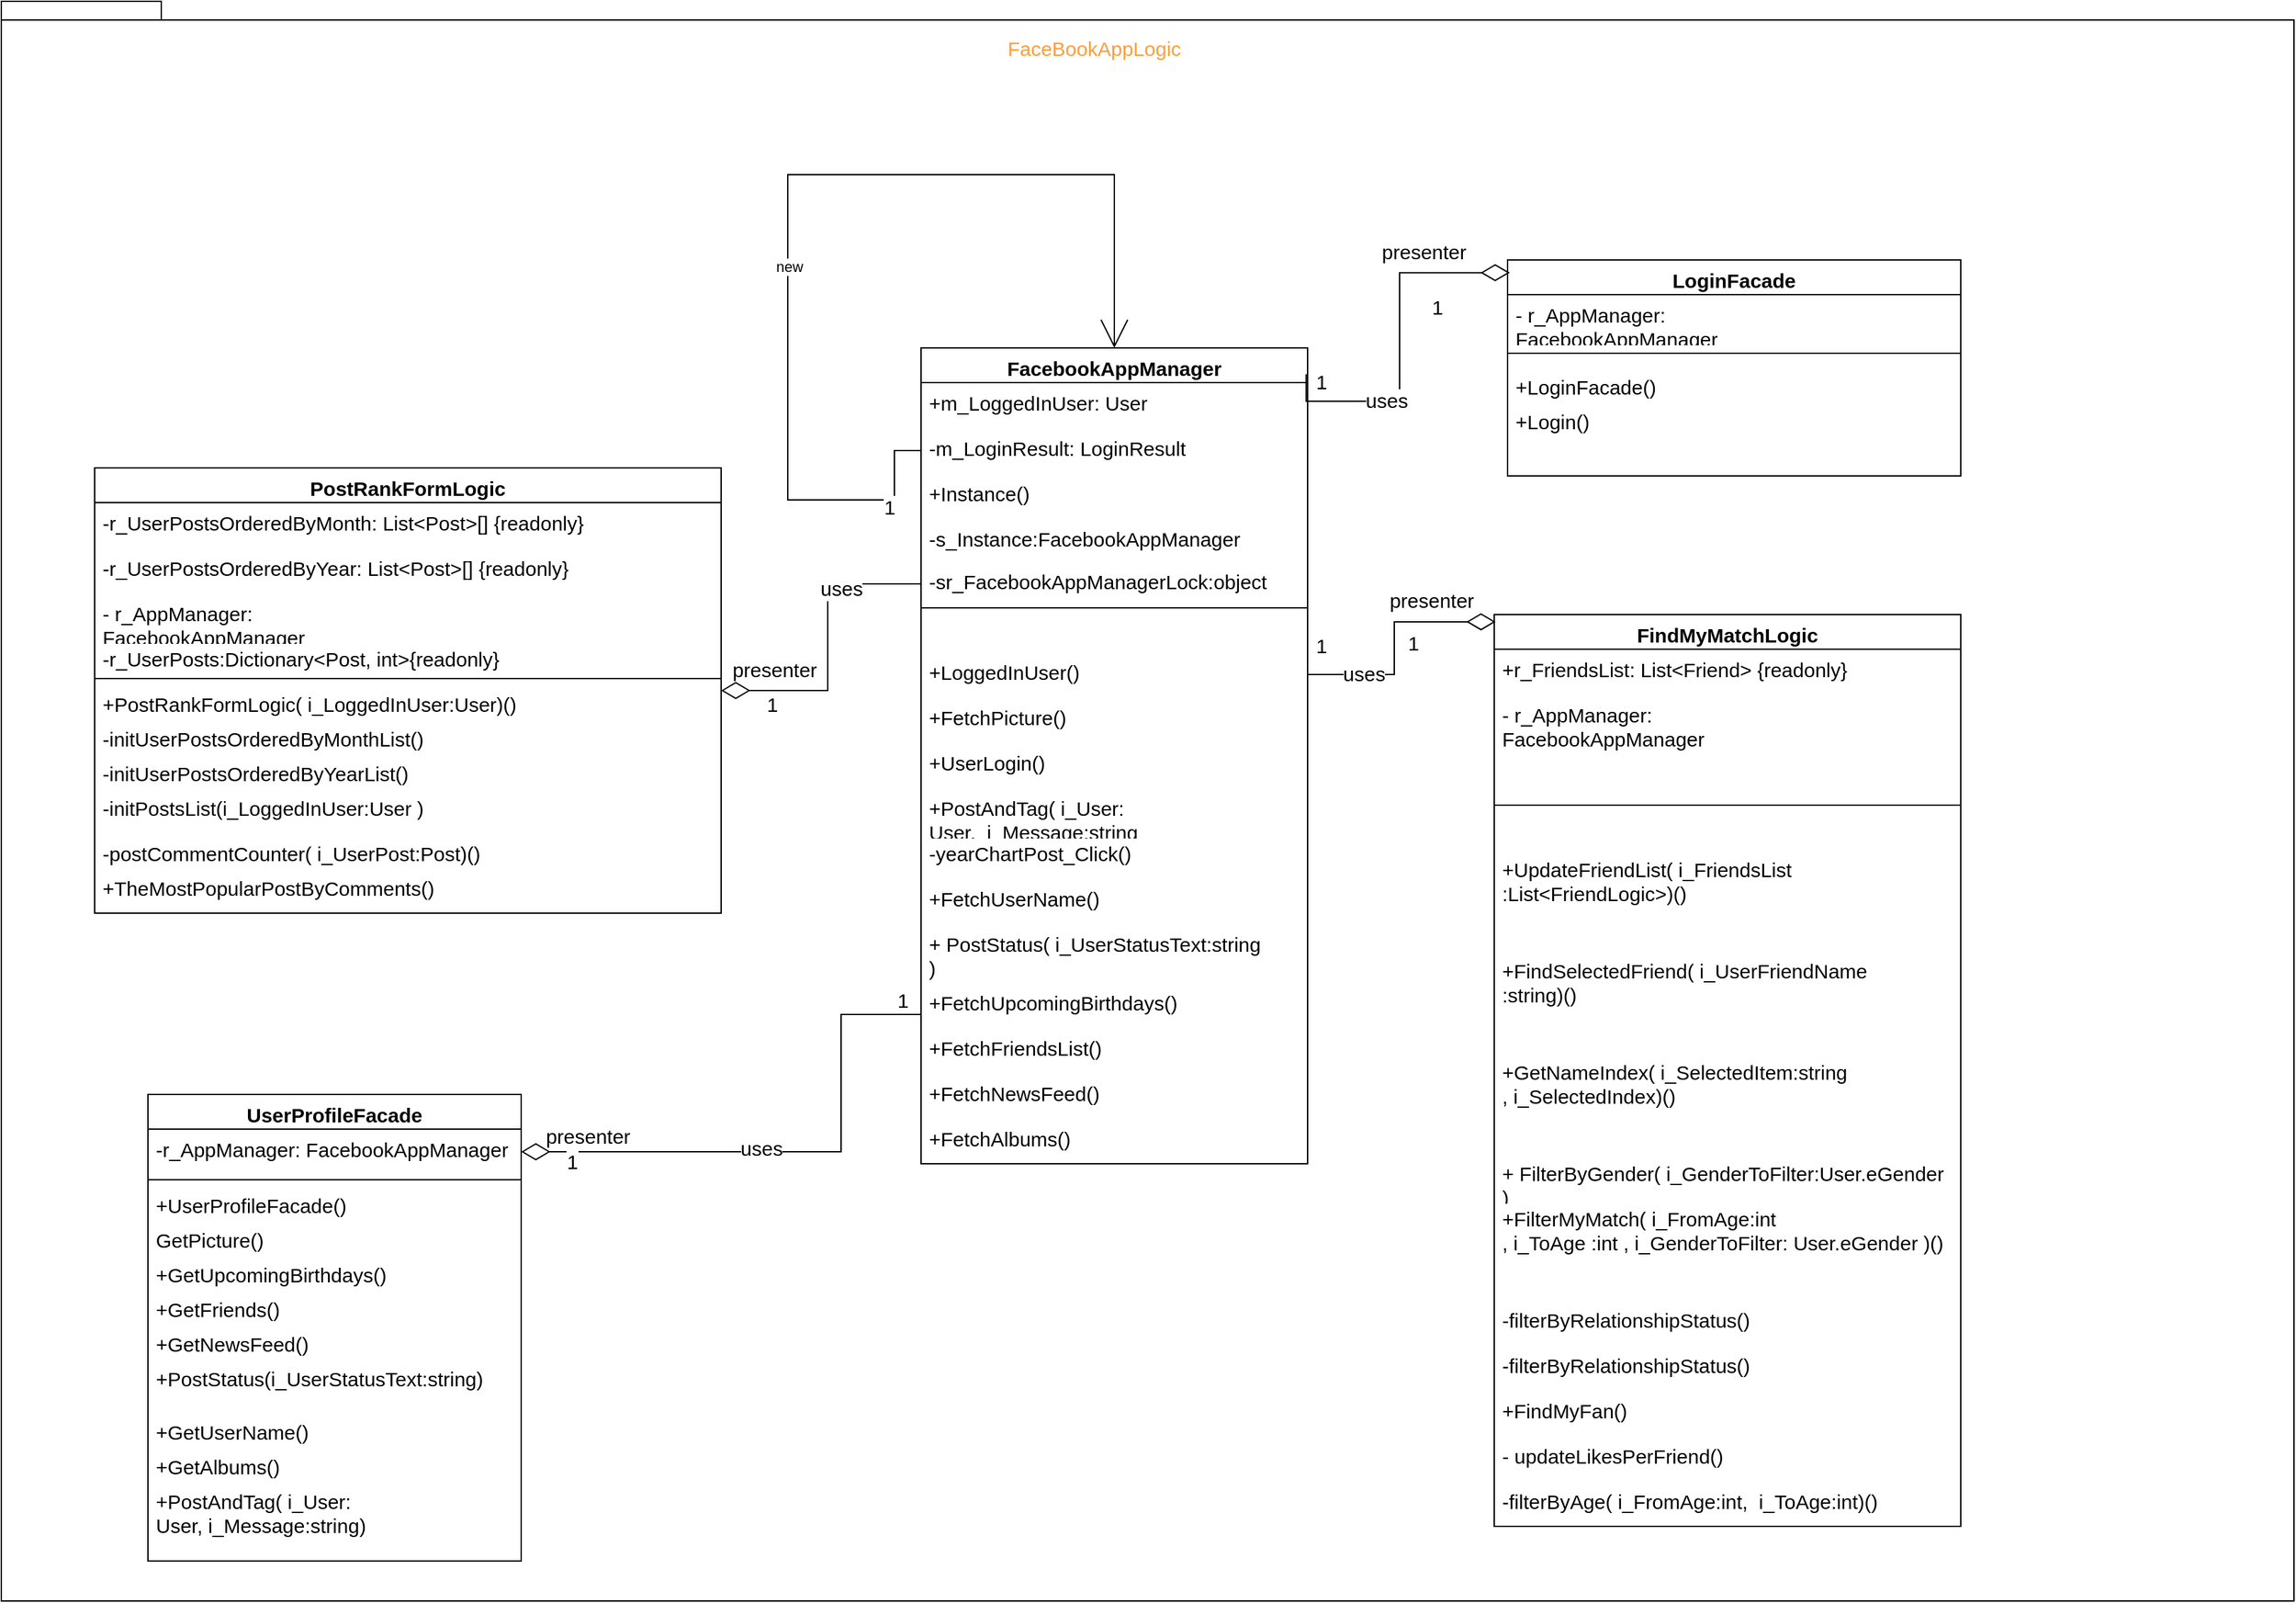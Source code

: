 <mxfile version="15.7.3" type="device"><diagram id="C5RBs43oDa-KdzZeNtuy" name="Page-1"><mxGraphModel dx="2756" dy="1694" grid="1" gridSize="10" guides="1" tooltips="1" connect="1" arrows="1" fold="1" page="1" pageScale="1" pageWidth="827" pageHeight="1169" math="0" shadow="0"><root><mxCell id="WIyWlLk6GJQsqaUBKTNV-0"/><mxCell id="WIyWlLk6GJQsqaUBKTNV-1" parent="WIyWlLk6GJQsqaUBKTNV-0"/><mxCell id="FzDjA0Ixk0Xvr_fJlox6-152" value="uses" style="edgeLabel;html=1;align=center;verticalAlign=middle;resizable=0;points=[];fontSize=15;" parent="WIyWlLk6GJQsqaUBKTNV-1" vertex="1" connectable="0"><mxGeometry x="-460.003" y="850.0" as="geometry"/></mxCell><mxCell id="FzDjA0Ixk0Xvr_fJlox6-0" value="" style="shape=folder;fontStyle=1;spacingTop=10;tabWidth=40;tabHeight=14;tabPosition=left;html=1;fontSize=15;" parent="WIyWlLk6GJQsqaUBKTNV-1" vertex="1"><mxGeometry x="-1040" y="-10" width="1720" height="1200" as="geometry"/></mxCell><mxCell id="FzDjA0Ixk0Xvr_fJlox6-1" value="FacebookAppManager" style="swimlane;fontStyle=1;align=center;verticalAlign=top;childLayout=stackLayout;horizontal=1;startSize=26;horizontalStack=0;resizeParent=1;resizeParentMax=0;resizeLast=0;collapsible=1;marginBottom=0;fontSize=15;" parent="WIyWlLk6GJQsqaUBKTNV-1" vertex="1"><mxGeometry x="-350" y="250" width="290" height="612" as="geometry"/></mxCell><mxCell id="FzDjA0Ixk0Xvr_fJlox6-2" value="+m_LoggedInUser: User" style="text;strokeColor=none;fillColor=none;align=left;verticalAlign=top;spacingLeft=4;spacingRight=4;overflow=hidden;rotatable=0;points=[[0,0.5],[1,0.5]];portConstraint=eastwest;fontSize=15;" parent="FzDjA0Ixk0Xvr_fJlox6-1" vertex="1"><mxGeometry y="26" width="290" height="34" as="geometry"/></mxCell><mxCell id="FzDjA0Ixk0Xvr_fJlox6-3" value="-m_LoginResult: LoginResult" style="text;strokeColor=none;fillColor=none;align=left;verticalAlign=top;spacingLeft=4;spacingRight=4;overflow=hidden;rotatable=0;points=[[0,0.5],[1,0.5]];portConstraint=eastwest;fontSize=15;" parent="FzDjA0Ixk0Xvr_fJlox6-1" vertex="1"><mxGeometry y="60" width="290" height="34" as="geometry"/></mxCell><mxCell id="FzDjA0Ixk0Xvr_fJlox6-25" value="+Instance()" style="text;strokeColor=none;fillColor=none;align=left;verticalAlign=top;spacingLeft=4;spacingRight=4;overflow=hidden;rotatable=0;points=[[0,0.5],[1,0.5]];portConstraint=eastwest;fontSize=15;" parent="FzDjA0Ixk0Xvr_fJlox6-1" vertex="1"><mxGeometry y="94" width="290" height="34" as="geometry"/></mxCell><mxCell id="FzDjA0Ixk0Xvr_fJlox6-22" value="-s_Instance:FacebookAppManager" style="text;strokeColor=none;fillColor=none;align=left;verticalAlign=top;spacingLeft=4;spacingRight=4;overflow=hidden;rotatable=0;points=[[0,0.5],[1,0.5]];portConstraint=eastwest;fontSize=15;" parent="FzDjA0Ixk0Xvr_fJlox6-1" vertex="1"><mxGeometry y="128" width="290" height="34" as="geometry"/></mxCell><mxCell id="FzDjA0Ixk0Xvr_fJlox6-4" value="" style="line;strokeWidth=1;fillColor=none;align=left;verticalAlign=middle;spacingTop=-1;spacingLeft=3;spacingRight=3;rotatable=0;labelPosition=right;points=[];portConstraint=eastwest;fontSize=15;" parent="FzDjA0Ixk0Xvr_fJlox6-1" vertex="1"><mxGeometry y="162" width="290" height="66" as="geometry"/></mxCell><mxCell id="FzDjA0Ixk0Xvr_fJlox6-27" value="+LoggedInUser()" style="text;strokeColor=none;fillColor=none;align=left;verticalAlign=top;spacingLeft=4;spacingRight=4;overflow=hidden;rotatable=0;points=[[0,0.5],[1,0.5]];portConstraint=eastwest;fontSize=15;" parent="FzDjA0Ixk0Xvr_fJlox6-1" vertex="1"><mxGeometry y="228" width="290" height="34" as="geometry"/></mxCell><mxCell id="FzDjA0Ixk0Xvr_fJlox6-5" value="+FetchPicture()" style="text;strokeColor=none;fillColor=none;align=left;verticalAlign=top;spacingLeft=4;spacingRight=4;overflow=hidden;rotatable=0;points=[[0,0.5],[1,0.5]];portConstraint=eastwest;fontSize=15;" parent="FzDjA0Ixk0Xvr_fJlox6-1" vertex="1"><mxGeometry y="262" width="290" height="34" as="geometry"/></mxCell><mxCell id="FzDjA0Ixk0Xvr_fJlox6-6" value="+UserLogin()" style="text;align=left;verticalAlign=top;spacingLeft=4;spacingRight=4;overflow=hidden;rotatable=0;points=[[0,0.5],[1,0.5]];portConstraint=eastwest;fontSize=15;" parent="FzDjA0Ixk0Xvr_fJlox6-1" vertex="1"><mxGeometry y="296" width="290" height="34" as="geometry"/></mxCell><mxCell id="FzDjA0Ixk0Xvr_fJlox6-8" value="+PostAndTag( i_User:&#10;User,  i_Message:string&#10;)" style="text;align=left;verticalAlign=top;spacingLeft=4;spacingRight=4;overflow=hidden;rotatable=0;points=[[0,0.5],[1,0.5]];portConstraint=eastwest;fontSize=15;" parent="FzDjA0Ixk0Xvr_fJlox6-1" vertex="1"><mxGeometry y="330" width="290" height="34" as="geometry"/></mxCell><mxCell id="FzDjA0Ixk0Xvr_fJlox6-9" value="-yearChartPost_Click()" style="text;align=left;verticalAlign=top;spacingLeft=4;spacingRight=4;overflow=hidden;rotatable=0;points=[[0,0.5],[1,0.5]];portConstraint=eastwest;fontSize=15;" parent="FzDjA0Ixk0Xvr_fJlox6-1" vertex="1"><mxGeometry y="364" width="290" height="34" as="geometry"/></mxCell><mxCell id="FzDjA0Ixk0Xvr_fJlox6-10" value="+FetchUserName()" style="text;align=left;verticalAlign=top;spacingLeft=4;spacingRight=4;overflow=hidden;rotatable=0;points=[[0,0.5],[1,0.5]];portConstraint=eastwest;fontSize=15;" parent="FzDjA0Ixk0Xvr_fJlox6-1" vertex="1"><mxGeometry y="398" width="290" height="34" as="geometry"/></mxCell><mxCell id="FzDjA0Ixk0Xvr_fJlox6-14" value="+ PostStatus( i_UserStatusText:string&#10;)" style="text;align=left;verticalAlign=top;spacingLeft=4;spacingRight=4;overflow=hidden;rotatable=0;points=[[0,0.5],[1,0.5]];portConstraint=eastwest;fontSize=15;" parent="FzDjA0Ixk0Xvr_fJlox6-1" vertex="1"><mxGeometry y="432" width="290" height="44" as="geometry"/></mxCell><mxCell id="FzDjA0Ixk0Xvr_fJlox6-15" value="+FetchUpcomingBirthdays()" style="text;align=left;verticalAlign=top;spacingLeft=4;spacingRight=4;overflow=hidden;rotatable=0;points=[[0,0.5],[1,0.5]];portConstraint=eastwest;fontSize=15;" parent="FzDjA0Ixk0Xvr_fJlox6-1" vertex="1"><mxGeometry y="476" width="290" height="34" as="geometry"/></mxCell><mxCell id="FzDjA0Ixk0Xvr_fJlox6-16" value="+FetchFriendsList()" style="text;align=left;verticalAlign=top;spacingLeft=4;spacingRight=4;overflow=hidden;rotatable=0;points=[[0,0.5],[1,0.5]];portConstraint=eastwest;fontSize=15;" parent="FzDjA0Ixk0Xvr_fJlox6-1" vertex="1"><mxGeometry y="510" width="290" height="34" as="geometry"/></mxCell><mxCell id="FzDjA0Ixk0Xvr_fJlox6-17" value="+FetchNewsFeed()" style="text;align=left;verticalAlign=top;spacingLeft=4;spacingRight=4;overflow=hidden;rotatable=0;points=[[0,0.5],[1,0.5]];portConstraint=eastwest;fontSize=15;" parent="FzDjA0Ixk0Xvr_fJlox6-1" vertex="1"><mxGeometry y="544" width="290" height="34" as="geometry"/></mxCell><mxCell id="FzDjA0Ixk0Xvr_fJlox6-18" value="+FetchAlbums()" style="text;align=left;verticalAlign=top;spacingLeft=4;spacingRight=4;overflow=hidden;rotatable=0;points=[[0,0.5],[1,0.5]];portConstraint=eastwest;fontSize=15;" parent="FzDjA0Ixk0Xvr_fJlox6-1" vertex="1"><mxGeometry y="578" width="290" height="34" as="geometry"/></mxCell><mxCell id="FzDjA0Ixk0Xvr_fJlox6-168" style="edgeStyle=orthogonalEdgeStyle;rounded=0;orthogonalLoop=1;jettySize=auto;html=1;exitX=0;exitY=0.5;exitDx=0;exitDy=0;fontSize=15;endArrow=open;endFill=0;endSize=19;entryX=0.5;entryY=0;entryDx=0;entryDy=0;strokeWidth=1;" parent="FzDjA0Ixk0Xvr_fJlox6-1" source="FzDjA0Ixk0Xvr_fJlox6-3" target="FzDjA0Ixk0Xvr_fJlox6-1" edge="1"><mxGeometry relative="1" as="geometry"><Array as="points"><mxPoint x="-20" y="77"/><mxPoint x="-20" y="114"/><mxPoint x="-100" y="114"/><mxPoint x="-100" y="-130"/><mxPoint x="145" y="-130"/></Array></mxGeometry></mxCell><mxCell id="bE5fwckuitdl745xuGKu-0" value="new" style="edgeLabel;html=1;align=center;verticalAlign=middle;resizable=0;points=[];" vertex="1" connectable="0" parent="FzDjA0Ixk0Xvr_fJlox6-168"><mxGeometry x="-0.175" y="-1" relative="1" as="geometry"><mxPoint as="offset"/></mxGeometry></mxCell><mxCell id="FzDjA0Ixk0Xvr_fJlox6-149" style="edgeStyle=orthogonalEdgeStyle;rounded=0;orthogonalLoop=1;jettySize=auto;html=1;exitX=0;exitY=0.5;exitDx=0;exitDy=0;fontSize=15;endArrow=diamondThin;endFill=0;endSize=19;" parent="WIyWlLk6GJQsqaUBKTNV-1" source="FzDjA0Ixk0Xvr_fJlox6-23" target="FzDjA0Ixk0Xvr_fJlox6-61" edge="1"><mxGeometry relative="1" as="geometry"/></mxCell><mxCell id="FzDjA0Ixk0Xvr_fJlox6-23" value="-sr_FacebookAppManagerLock:object" style="text;strokeColor=none;fillColor=none;align=left;verticalAlign=top;spacingLeft=4;spacingRight=4;overflow=hidden;rotatable=0;points=[[0,0.5],[1,0.5]];portConstraint=eastwest;fontSize=15;" parent="WIyWlLk6GJQsqaUBKTNV-1" vertex="1"><mxGeometry x="-350" y="410" width="290" height="34" as="geometry"/></mxCell><mxCell id="FzDjA0Ixk0Xvr_fJlox6-28" value="FindMyMatchLogic" style="swimlane;fontStyle=1;align=center;verticalAlign=top;childLayout=stackLayout;horizontal=1;startSize=26;horizontalStack=0;resizeParent=1;resizeParentMax=0;resizeLast=0;collapsible=1;marginBottom=0;fontSize=15;" parent="WIyWlLk6GJQsqaUBKTNV-1" vertex="1"><mxGeometry x="80" y="450" width="350" height="684" as="geometry"/></mxCell><mxCell id="FzDjA0Ixk0Xvr_fJlox6-29" value="+r_FriendsList: List&lt;Friend&gt; {readonly}" style="text;strokeColor=none;fillColor=none;align=left;verticalAlign=top;spacingLeft=4;spacingRight=4;overflow=hidden;rotatable=0;points=[[0,0.5],[1,0.5]];portConstraint=eastwest;fontSize=15;" parent="FzDjA0Ixk0Xvr_fJlox6-28" vertex="1"><mxGeometry y="26" width="350" height="34" as="geometry"/></mxCell><mxCell id="FzDjA0Ixk0Xvr_fJlox6-30" value="- r_AppManager:&#10;FacebookAppManager" style="text;strokeColor=none;fillColor=none;align=left;verticalAlign=top;spacingLeft=4;spacingRight=4;overflow=hidden;rotatable=0;points=[[0,0.5],[1,0.5]];portConstraint=eastwest;fontSize=15;" parent="FzDjA0Ixk0Xvr_fJlox6-28" vertex="1"><mxGeometry y="60" width="350" height="50" as="geometry"/></mxCell><mxCell id="FzDjA0Ixk0Xvr_fJlox6-31" value="" style="line;strokeWidth=1;fillColor=none;align=left;verticalAlign=middle;spacingTop=-1;spacingLeft=3;spacingRight=3;rotatable=0;labelPosition=right;points=[];portConstraint=eastwest;fontSize=15;" parent="FzDjA0Ixk0Xvr_fJlox6-28" vertex="1"><mxGeometry y="110" width="350" height="66" as="geometry"/></mxCell><mxCell id="FzDjA0Ixk0Xvr_fJlox6-40" value="+UpdateFriendList( i_FriendsList&#10;:List&lt;FriendLogic&gt;)()" style="text;align=left;verticalAlign=top;spacingLeft=4;spacingRight=4;overflow=hidden;rotatable=0;points=[[0,0.5],[1,0.5]];portConstraint=eastwest;fontSize=15;" parent="FzDjA0Ixk0Xvr_fJlox6-28" vertex="1"><mxGeometry y="176" width="350" height="76" as="geometry"/></mxCell><mxCell id="FzDjA0Ixk0Xvr_fJlox6-39" value="+FindSelectedFriend( i_UserFriendName&#10;:string)()" style="text;align=left;verticalAlign=top;spacingLeft=4;spacingRight=4;overflow=hidden;rotatable=0;points=[[0,0.5],[1,0.5]];portConstraint=eastwest;fontSize=15;" parent="FzDjA0Ixk0Xvr_fJlox6-28" vertex="1"><mxGeometry y="252" width="350" height="76" as="geometry"/></mxCell><mxCell id="FzDjA0Ixk0Xvr_fJlox6-38" value="+GetNameIndex( i_SelectedItem:string&#10;, i_SelectedIndex)()" style="text;align=left;verticalAlign=top;spacingLeft=4;spacingRight=4;overflow=hidden;rotatable=0;points=[[0,0.5],[1,0.5]];portConstraint=eastwest;fontSize=15;" parent="FzDjA0Ixk0Xvr_fJlox6-28" vertex="1"><mxGeometry y="328" width="350" height="76" as="geometry"/></mxCell><mxCell id="FzDjA0Ixk0Xvr_fJlox6-32" value="+ FilterByGender( i_GenderToFilter:User.eGender&#10;)" style="text;strokeColor=none;fillColor=none;align=left;verticalAlign=top;spacingLeft=4;spacingRight=4;overflow=hidden;rotatable=0;points=[[0,0.5],[1,0.5]];portConstraint=eastwest;fontSize=15;" parent="FzDjA0Ixk0Xvr_fJlox6-28" vertex="1"><mxGeometry y="404" width="350" height="34" as="geometry"/></mxCell><mxCell id="FzDjA0Ixk0Xvr_fJlox6-33" value="+FilterMyMatch( i_FromAge:int&#10;, i_ToAge :int , i_GenderToFilter: User.eGender )()" style="text;align=left;verticalAlign=top;spacingLeft=4;spacingRight=4;overflow=hidden;rotatable=0;points=[[0,0.5],[1,0.5]];portConstraint=eastwest;fontSize=15;" parent="FzDjA0Ixk0Xvr_fJlox6-28" vertex="1"><mxGeometry y="438" width="350" height="76" as="geometry"/></mxCell><mxCell id="FzDjA0Ixk0Xvr_fJlox6-41" value="-filterByRelationshipStatus()" style="text;align=left;verticalAlign=top;spacingLeft=4;spacingRight=4;overflow=hidden;rotatable=0;points=[[0,0.5],[1,0.5]];portConstraint=eastwest;fontSize=15;" parent="FzDjA0Ixk0Xvr_fJlox6-28" vertex="1"><mxGeometry y="514" width="350" height="34" as="geometry"/></mxCell><mxCell id="FzDjA0Ixk0Xvr_fJlox6-34" value="-filterByRelationshipStatus()" style="text;align=left;verticalAlign=top;spacingLeft=4;spacingRight=4;overflow=hidden;rotatable=0;points=[[0,0.5],[1,0.5]];portConstraint=eastwest;fontSize=15;" parent="FzDjA0Ixk0Xvr_fJlox6-28" vertex="1"><mxGeometry y="548" width="350" height="34" as="geometry"/></mxCell><mxCell id="FzDjA0Ixk0Xvr_fJlox6-35" value="+FindMyFan()" style="text;align=left;verticalAlign=top;spacingLeft=4;spacingRight=4;overflow=hidden;rotatable=0;points=[[0,0.5],[1,0.5]];portConstraint=eastwest;fontSize=15;" parent="FzDjA0Ixk0Xvr_fJlox6-28" vertex="1"><mxGeometry y="582" width="350" height="34" as="geometry"/></mxCell><mxCell id="FzDjA0Ixk0Xvr_fJlox6-36" value="- updateLikesPerFriend()" style="text;align=left;verticalAlign=top;spacingLeft=4;spacingRight=4;overflow=hidden;rotatable=0;points=[[0,0.5],[1,0.5]];portConstraint=eastwest;fontSize=15;" parent="FzDjA0Ixk0Xvr_fJlox6-28" vertex="1"><mxGeometry y="616" width="350" height="34" as="geometry"/></mxCell><mxCell id="FzDjA0Ixk0Xvr_fJlox6-37" value="-filterByAge( i_FromAge:int,  i_ToAge:int)()" style="text;align=left;verticalAlign=top;spacingLeft=4;spacingRight=4;overflow=hidden;rotatable=0;points=[[0,0.5],[1,0.5]];portConstraint=eastwest;fontSize=15;" parent="FzDjA0Ixk0Xvr_fJlox6-28" vertex="1"><mxGeometry y="650" width="350" height="34" as="geometry"/></mxCell><mxCell id="FzDjA0Ixk0Xvr_fJlox6-42" value="LoginFacade" style="swimlane;fontStyle=1;align=center;verticalAlign=top;childLayout=stackLayout;horizontal=1;startSize=26;horizontalStack=0;resizeParent=1;resizeParentMax=0;resizeLast=0;collapsible=1;marginBottom=0;fontSize=15;" parent="WIyWlLk6GJQsqaUBKTNV-1" vertex="1"><mxGeometry x="90" y="184" width="340" height="162" as="geometry"/></mxCell><mxCell id="FzDjA0Ixk0Xvr_fJlox6-43" value="- r_AppManager:&#10;FacebookAppManager" style="text;strokeColor=none;fillColor=none;align=left;verticalAlign=top;spacingLeft=4;spacingRight=4;overflow=hidden;rotatable=0;points=[[0,0.5],[1,0.5]];portConstraint=eastwest;fontSize=15;" parent="FzDjA0Ixk0Xvr_fJlox6-42" vertex="1"><mxGeometry y="26" width="340" height="34" as="geometry"/></mxCell><mxCell id="FzDjA0Ixk0Xvr_fJlox6-44" value="" style="line;strokeWidth=1;fillColor=none;align=left;verticalAlign=middle;spacingTop=-1;spacingLeft=3;spacingRight=3;rotatable=0;labelPosition=right;points=[];portConstraint=eastwest;fontSize=15;" parent="FzDjA0Ixk0Xvr_fJlox6-42" vertex="1"><mxGeometry y="60" width="340" height="20" as="geometry"/></mxCell><mxCell id="FzDjA0Ixk0Xvr_fJlox6-45" value="+LoginFacade()" style="text;strokeColor=none;fillColor=none;align=left;verticalAlign=top;spacingLeft=4;spacingRight=4;overflow=hidden;rotatable=0;points=[[0,0.5],[1,0.5]];portConstraint=eastwest;fontSize=15;" parent="FzDjA0Ixk0Xvr_fJlox6-42" vertex="1"><mxGeometry y="80" width="340" height="26" as="geometry"/></mxCell><mxCell id="FzDjA0Ixk0Xvr_fJlox6-47" value="+Login()" style="text;strokeColor=none;fillColor=none;align=left;verticalAlign=top;spacingLeft=4;spacingRight=4;overflow=hidden;rotatable=0;points=[[0,0.5],[1,0.5]];portConstraint=eastwest;fontSize=15;" parent="FzDjA0Ixk0Xvr_fJlox6-42" vertex="1"><mxGeometry y="106" width="340" height="56" as="geometry"/></mxCell><mxCell id="FzDjA0Ixk0Xvr_fJlox6-61" value="PostRankFormLogic" style="swimlane;fontStyle=1;align=center;verticalAlign=top;childLayout=stackLayout;horizontal=1;startSize=26;horizontalStack=0;resizeParent=1;resizeParentMax=0;resizeLast=0;collapsible=1;marginBottom=0;fontSize=15;" parent="WIyWlLk6GJQsqaUBKTNV-1" vertex="1"><mxGeometry x="-970" y="340" width="470" height="334" as="geometry"/></mxCell><mxCell id="FzDjA0Ixk0Xvr_fJlox6-62" value="-r_UserPostsOrderedByMonth: List&lt;Post&gt;[] {readonly}" style="text;strokeColor=none;fillColor=none;align=left;verticalAlign=top;spacingLeft=4;spacingRight=4;overflow=hidden;rotatable=0;points=[[0,0.5],[1,0.5]];portConstraint=eastwest;fontSize=15;" parent="FzDjA0Ixk0Xvr_fJlox6-61" vertex="1"><mxGeometry y="26" width="470" height="34" as="geometry"/></mxCell><mxCell id="FzDjA0Ixk0Xvr_fJlox6-63" value="-r_UserPostsOrderedByYear: List&lt;Post&gt;[] {readonly}" style="text;strokeColor=none;fillColor=none;align=left;verticalAlign=top;spacingLeft=4;spacingRight=4;overflow=hidden;rotatable=0;points=[[0,0.5],[1,0.5]];portConstraint=eastwest;fontSize=15;" parent="FzDjA0Ixk0Xvr_fJlox6-61" vertex="1"><mxGeometry y="60" width="470" height="34" as="geometry"/></mxCell><mxCell id="FzDjA0Ixk0Xvr_fJlox6-71" value="- r_AppManager:&#10;FacebookAppManager" style="text;strokeColor=none;fillColor=none;align=left;verticalAlign=top;spacingLeft=4;spacingRight=4;overflow=hidden;rotatable=0;points=[[0,0.5],[1,0.5]];portConstraint=eastwest;fontSize=15;" parent="FzDjA0Ixk0Xvr_fJlox6-61" vertex="1"><mxGeometry y="94" width="470" height="34" as="geometry"/></mxCell><mxCell id="FzDjA0Ixk0Xvr_fJlox6-64" value="-r_UserPosts:Dictionary&lt;Post, int&gt;{readonly}" style="text;strokeColor=none;fillColor=none;align=left;verticalAlign=top;spacingLeft=4;spacingRight=4;overflow=hidden;rotatable=0;points=[[0,0.5],[1,0.5]];portConstraint=eastwest;fontSize=15;" parent="FzDjA0Ixk0Xvr_fJlox6-61" vertex="1"><mxGeometry y="128" width="470" height="26" as="geometry"/></mxCell><mxCell id="FzDjA0Ixk0Xvr_fJlox6-65" value="" style="line;strokeWidth=1;fillColor=none;align=left;verticalAlign=middle;spacingTop=-1;spacingLeft=3;spacingRight=3;rotatable=0;labelPosition=right;points=[];portConstraint=eastwest;fontSize=15;" parent="FzDjA0Ixk0Xvr_fJlox6-61" vertex="1"><mxGeometry y="154" width="470" height="8" as="geometry"/></mxCell><mxCell id="FzDjA0Ixk0Xvr_fJlox6-66" value="+PostRankFormLogic( i_LoggedInUser:User)()" style="text;strokeColor=none;fillColor=none;align=left;verticalAlign=top;spacingLeft=4;spacingRight=4;overflow=hidden;rotatable=0;points=[[0,0.5],[1,0.5]];portConstraint=eastwest;fontSize=15;" parent="FzDjA0Ixk0Xvr_fJlox6-61" vertex="1"><mxGeometry y="162" width="470" height="26" as="geometry"/></mxCell><mxCell id="FzDjA0Ixk0Xvr_fJlox6-67" value="-initUserPostsOrderedByMonthList()" style="text;strokeColor=none;fillColor=none;align=left;verticalAlign=top;spacingLeft=4;spacingRight=4;overflow=hidden;rotatable=0;points=[[0,0.5],[1,0.5]];portConstraint=eastwest;fontSize=15;" parent="FzDjA0Ixk0Xvr_fJlox6-61" vertex="1"><mxGeometry y="188" width="470" height="26" as="geometry"/></mxCell><mxCell id="FzDjA0Ixk0Xvr_fJlox6-68" value="-initUserPostsOrderedByYearList()" style="text;strokeColor=none;fillColor=none;align=left;verticalAlign=top;spacingLeft=4;spacingRight=4;overflow=hidden;rotatable=0;points=[[0,0.5],[1,0.5]];portConstraint=eastwest;fontSize=15;" parent="FzDjA0Ixk0Xvr_fJlox6-61" vertex="1"><mxGeometry y="214" width="470" height="26" as="geometry"/></mxCell><mxCell id="FzDjA0Ixk0Xvr_fJlox6-69" value="-initPostsList(i_LoggedInUser:User )" style="text;strokeColor=none;fillColor=none;align=left;verticalAlign=top;spacingLeft=4;spacingRight=4;overflow=hidden;rotatable=0;points=[[0,0.5],[1,0.5]];portConstraint=eastwest;fontSize=15;" parent="FzDjA0Ixk0Xvr_fJlox6-61" vertex="1"><mxGeometry y="240" width="470" height="34" as="geometry"/></mxCell><mxCell id="FzDjA0Ixk0Xvr_fJlox6-72" value="-postCommentCounter( i_UserPost:Post)()" style="text;strokeColor=none;fillColor=none;align=left;verticalAlign=top;spacingLeft=4;spacingRight=4;overflow=hidden;rotatable=0;points=[[0,0.5],[1,0.5]];portConstraint=eastwest;fontSize=15;" parent="FzDjA0Ixk0Xvr_fJlox6-61" vertex="1"><mxGeometry y="274" width="470" height="26" as="geometry"/></mxCell><mxCell id="FzDjA0Ixk0Xvr_fJlox6-70" value="+TheMostPopularPostByComments()" style="text;strokeColor=none;fillColor=none;align=left;verticalAlign=top;spacingLeft=4;spacingRight=4;overflow=hidden;rotatable=0;points=[[0,0.5],[1,0.5]];portConstraint=eastwest;fontSize=15;" parent="FzDjA0Ixk0Xvr_fJlox6-61" vertex="1"><mxGeometry y="300" width="470" height="34" as="geometry"/></mxCell><mxCell id="FzDjA0Ixk0Xvr_fJlox6-95" value="UserProfileFacade" style="swimlane;fontStyle=1;align=center;verticalAlign=top;childLayout=stackLayout;horizontal=1;startSize=26;horizontalStack=0;resizeParent=1;resizeParentMax=0;resizeLast=0;collapsible=1;marginBottom=0;fontSize=15;" parent="WIyWlLk6GJQsqaUBKTNV-1" vertex="1"><mxGeometry x="-930" y="810" width="280" height="350" as="geometry"/></mxCell><mxCell id="FzDjA0Ixk0Xvr_fJlox6-96" value="-r_AppManager: FacebookAppManager" style="text;strokeColor=none;fillColor=none;align=left;verticalAlign=top;spacingLeft=4;spacingRight=4;overflow=hidden;rotatable=0;points=[[0,0.5],[1,0.5]];portConstraint=eastwest;fontSize=15;" parent="FzDjA0Ixk0Xvr_fJlox6-95" vertex="1"><mxGeometry y="26" width="280" height="34" as="geometry"/></mxCell><mxCell id="FzDjA0Ixk0Xvr_fJlox6-97" value="" style="line;strokeWidth=1;fillColor=none;align=left;verticalAlign=middle;spacingTop=-1;spacingLeft=3;spacingRight=3;rotatable=0;labelPosition=right;points=[];portConstraint=eastwest;fontSize=15;" parent="FzDjA0Ixk0Xvr_fJlox6-95" vertex="1"><mxGeometry y="60" width="280" height="8" as="geometry"/></mxCell><mxCell id="FzDjA0Ixk0Xvr_fJlox6-98" value="+UserProfileFacade()" style="text;strokeColor=none;fillColor=none;align=left;verticalAlign=top;spacingLeft=4;spacingRight=4;overflow=hidden;rotatable=0;points=[[0,0.5],[1,0.5]];portConstraint=eastwest;fontSize=15;" parent="FzDjA0Ixk0Xvr_fJlox6-95" vertex="1"><mxGeometry y="68" width="280" height="26" as="geometry"/></mxCell><mxCell id="FzDjA0Ixk0Xvr_fJlox6-106" value="GetPicture()" style="text;strokeColor=none;fillColor=none;align=left;verticalAlign=top;spacingLeft=4;spacingRight=4;overflow=hidden;rotatable=0;points=[[0,0.5],[1,0.5]];portConstraint=eastwest;fontSize=15;" parent="FzDjA0Ixk0Xvr_fJlox6-95" vertex="1"><mxGeometry y="94" width="280" height="26" as="geometry"/></mxCell><mxCell id="FzDjA0Ixk0Xvr_fJlox6-107" value="+GetUpcomingBirthdays()" style="text;strokeColor=none;fillColor=none;align=left;verticalAlign=top;spacingLeft=4;spacingRight=4;overflow=hidden;rotatable=0;points=[[0,0.5],[1,0.5]];portConstraint=eastwest;fontSize=15;" parent="FzDjA0Ixk0Xvr_fJlox6-95" vertex="1"><mxGeometry y="120" width="280" height="26" as="geometry"/></mxCell><mxCell id="FzDjA0Ixk0Xvr_fJlox6-99" value="+GetFriends()" style="text;strokeColor=none;fillColor=none;align=left;verticalAlign=top;spacingLeft=4;spacingRight=4;overflow=hidden;rotatable=0;points=[[0,0.5],[1,0.5]];portConstraint=eastwest;fontSize=15;" parent="FzDjA0Ixk0Xvr_fJlox6-95" vertex="1"><mxGeometry y="146" width="280" height="26" as="geometry"/></mxCell><mxCell id="FzDjA0Ixk0Xvr_fJlox6-100" value="+GetNewsFeed()" style="text;strokeColor=none;fillColor=none;align=left;verticalAlign=top;spacingLeft=4;spacingRight=4;overflow=hidden;rotatable=0;points=[[0,0.5],[1,0.5]];portConstraint=eastwest;fontSize=15;" parent="FzDjA0Ixk0Xvr_fJlox6-95" vertex="1"><mxGeometry y="172" width="280" height="26" as="geometry"/></mxCell><mxCell id="FzDjA0Ixk0Xvr_fJlox6-105" value="+PostStatus(i_UserStatusText:string)" style="text;strokeColor=none;fillColor=none;align=left;verticalAlign=top;spacingLeft=4;spacingRight=4;overflow=hidden;rotatable=0;points=[[0,0.5],[1,0.5]];portConstraint=eastwest;fontSize=15;" parent="FzDjA0Ixk0Xvr_fJlox6-95" vertex="1"><mxGeometry y="198" width="280" height="40" as="geometry"/></mxCell><mxCell id="FzDjA0Ixk0Xvr_fJlox6-102" value="+GetUserName()" style="text;strokeColor=none;fillColor=none;align=left;verticalAlign=top;spacingLeft=4;spacingRight=4;overflow=hidden;rotatable=0;points=[[0,0.5],[1,0.5]];portConstraint=eastwest;fontSize=15;" parent="FzDjA0Ixk0Xvr_fJlox6-95" vertex="1"><mxGeometry y="238" width="280" height="26" as="geometry"/></mxCell><mxCell id="FzDjA0Ixk0Xvr_fJlox6-103" value="+GetAlbums()" style="text;strokeColor=none;fillColor=none;align=left;verticalAlign=top;spacingLeft=4;spacingRight=4;overflow=hidden;rotatable=0;points=[[0,0.5],[1,0.5]];portConstraint=eastwest;fontSize=15;" parent="FzDjA0Ixk0Xvr_fJlox6-95" vertex="1"><mxGeometry y="264" width="280" height="26" as="geometry"/></mxCell><mxCell id="FzDjA0Ixk0Xvr_fJlox6-104" value="+PostAndTag( i_User:&#10;User, i_Message:string)" style="text;strokeColor=none;fillColor=none;align=left;verticalAlign=top;spacingLeft=4;spacingRight=4;overflow=hidden;rotatable=0;points=[[0,0.5],[1,0.5]];portConstraint=eastwest;fontSize=15;" parent="FzDjA0Ixk0Xvr_fJlox6-95" vertex="1"><mxGeometry y="290" width="280" height="60" as="geometry"/></mxCell><mxCell id="FzDjA0Ixk0Xvr_fJlox6-127" style="edgeStyle=orthogonalEdgeStyle;rounded=0;orthogonalLoop=1;jettySize=auto;html=1;exitX=1;exitY=0.5;exitDx=0;exitDy=0;entryX=0.003;entryY=0.008;entryDx=0;entryDy=0;entryPerimeter=0;endArrow=diamondThin;endFill=0;endSize=19;fontSize=15;" parent="WIyWlLk6GJQsqaUBKTNV-1" source="FzDjA0Ixk0Xvr_fJlox6-27" target="FzDjA0Ixk0Xvr_fJlox6-28" edge="1"><mxGeometry relative="1" as="geometry"/></mxCell><mxCell id="FzDjA0Ixk0Xvr_fJlox6-128" value="presenter" style="edgeLabel;align=center;verticalAlign=middle;resizable=0;points=[];fontSize=15;" parent="FzDjA0Ixk0Xvr_fJlox6-127" vertex="1" connectable="0"><mxGeometry x="0.633" relative="1" as="geometry"><mxPoint x="-15" y="-17" as="offset"/></mxGeometry></mxCell><mxCell id="FzDjA0Ixk0Xvr_fJlox6-131" value="uses" style="edgeLabel;html=1;align=center;verticalAlign=middle;resizable=0;points=[];fontSize=15;" parent="FzDjA0Ixk0Xvr_fJlox6-127" vertex="1" connectable="0"><mxGeometry x="-0.406" y="1" relative="1" as="geometry"><mxPoint x="-12" as="offset"/></mxGeometry></mxCell><mxCell id="FzDjA0Ixk0Xvr_fJlox6-132" value="1" style="edgeLabel;html=1;align=center;verticalAlign=middle;resizable=0;points=[];fontSize=15;" parent="FzDjA0Ixk0Xvr_fJlox6-127" vertex="1" connectable="0"><mxGeometry x="0.315" relative="1" as="geometry"><mxPoint y="15" as="offset"/></mxGeometry></mxCell><mxCell id="FzDjA0Ixk0Xvr_fJlox6-137" style="edgeStyle=orthogonalEdgeStyle;rounded=0;orthogonalLoop=1;jettySize=auto;html=1;exitX=1;exitY=0.5;exitDx=0;exitDy=0;entryX=0.005;entryY=0.059;entryDx=0;entryDy=0;entryPerimeter=0;endArrow=diamondThin;endFill=0;endSize=19;fontSize=15;" parent="WIyWlLk6GJQsqaUBKTNV-1" target="FzDjA0Ixk0Xvr_fJlox6-42" edge="1"><mxGeometry relative="1" as="geometry"><mxPoint x="-61.1" y="269.7" as="sourcePoint"/><mxPoint x="79.95" y="270.044" as="targetPoint"/><Array as="points"><mxPoint x="-61" y="290"/><mxPoint x="9" y="290"/><mxPoint x="9" y="194"/></Array></mxGeometry></mxCell><mxCell id="FzDjA0Ixk0Xvr_fJlox6-138" value="presenter" style="edgeLabel;align=center;verticalAlign=middle;resizable=0;points=[];fontSize=15;" parent="FzDjA0Ixk0Xvr_fJlox6-137" vertex="1" connectable="0"><mxGeometry x="0.633" relative="1" as="geometry"><mxPoint x="-15" y="-17" as="offset"/></mxGeometry></mxCell><mxCell id="FzDjA0Ixk0Xvr_fJlox6-139" value="uses" style="edgeLabel;html=1;align=center;verticalAlign=middle;resizable=0;points=[];fontSize=15;" parent="FzDjA0Ixk0Xvr_fJlox6-137" vertex="1" connectable="0"><mxGeometry x="-0.406" y="1" relative="1" as="geometry"><mxPoint as="offset"/></mxGeometry></mxCell><mxCell id="FzDjA0Ixk0Xvr_fJlox6-140" value="1" style="edgeLabel;html=1;align=center;verticalAlign=middle;resizable=0;points=[];fontSize=15;" parent="FzDjA0Ixk0Xvr_fJlox6-137" vertex="1" connectable="0"><mxGeometry x="0.315" relative="1" as="geometry"><mxPoint x="28" y="15" as="offset"/></mxGeometry></mxCell><mxCell id="FzDjA0Ixk0Xvr_fJlox6-150" value="presenter" style="edgeLabel;align=center;verticalAlign=middle;resizable=0;points=[];fontSize=15;" parent="WIyWlLk6GJQsqaUBKTNV-1" vertex="1" connectable="0"><mxGeometry x="-460.0" y="490.0" as="geometry"/></mxCell><mxCell id="FzDjA0Ixk0Xvr_fJlox6-151" value="1" style="edgeLabel;html=1;align=center;verticalAlign=middle;resizable=0;points=[];fontSize=15;" parent="WIyWlLk6GJQsqaUBKTNV-1" vertex="1" connectable="0"><mxGeometry x="43.0" y="480.337" as="geometry"><mxPoint x="-505" y="36" as="offset"/></mxGeometry></mxCell><mxCell id="FzDjA0Ixk0Xvr_fJlox6-153" style="edgeStyle=orthogonalEdgeStyle;rounded=0;orthogonalLoop=1;jettySize=auto;html=1;exitX=0;exitY=0.5;exitDx=0;exitDy=0;fontSize=15;endArrow=diamondThin;endFill=0;endSize=19;entryX=1;entryY=0.5;entryDx=0;entryDy=0;" parent="WIyWlLk6GJQsqaUBKTNV-1" target="FzDjA0Ixk0Xvr_fJlox6-96" edge="1"><mxGeometry relative="1" as="geometry"><mxPoint x="-350" y="750.0" as="sourcePoint"/><mxPoint x="-500" y="880" as="targetPoint"/><Array as="points"><mxPoint x="-410" y="750"/><mxPoint x="-410" y="853"/></Array></mxGeometry></mxCell><mxCell id="FzDjA0Ixk0Xvr_fJlox6-154" value="presenter" style="edgeLabel;align=center;verticalAlign=middle;resizable=0;points=[];fontSize=15;" parent="WIyWlLk6GJQsqaUBKTNV-1" vertex="1" connectable="0"><mxGeometry x="-600.0" y="840.0" as="geometry"/></mxCell><mxCell id="FzDjA0Ixk0Xvr_fJlox6-155" value="1" style="edgeLabel;html=1;align=center;verticalAlign=middle;resizable=0;points=[];fontSize=15;" parent="WIyWlLk6GJQsqaUBKTNV-1" vertex="1" connectable="0"><mxGeometry x="70.0" y="469.997" as="geometry"><mxPoint x="-682" y="390" as="offset"/></mxGeometry></mxCell><mxCell id="FzDjA0Ixk0Xvr_fJlox6-156" value="uses" style="edgeLabel;html=1;align=center;verticalAlign=middle;resizable=0;points=[];fontSize=15;" parent="WIyWlLk6GJQsqaUBKTNV-1" vertex="1" connectable="0"><mxGeometry x="-410.003" y="430.0" as="geometry"/></mxCell><mxCell id="FzDjA0Ixk0Xvr_fJlox6-157" value="&lt;font style=&quot;font-size: 15px;&quot;&gt;uses&lt;/font&gt;" style="edgeLabel;html=1;align=center;verticalAlign=middle;resizable=0;points=[];fontSize=15;" parent="WIyWlLk6GJQsqaUBKTNV-1" vertex="1" connectable="0"><mxGeometry x="-470.003" y="850.0" as="geometry"/></mxCell><mxCell id="FzDjA0Ixk0Xvr_fJlox6-158" value="1" style="edgeLabel;html=1;align=center;verticalAlign=middle;resizable=0;points=[];fontSize=15;" parent="WIyWlLk6GJQsqaUBKTNV-1" vertex="1" connectable="0"><mxGeometry x="50.003" y="230.003" as="geometry"><mxPoint x="-100" y="45" as="offset"/></mxGeometry></mxCell><mxCell id="FzDjA0Ixk0Xvr_fJlox6-159" value="1" style="edgeLabel;html=1;align=center;verticalAlign=middle;resizable=0;points=[];fontSize=15;" parent="WIyWlLk6GJQsqaUBKTNV-1" vertex="1" connectable="0"><mxGeometry x="60.003" y="260.003" as="geometry"><mxPoint x="-110" y="213" as="offset"/></mxGeometry></mxCell><mxCell id="FzDjA0Ixk0Xvr_fJlox6-160" value="1" style="edgeLabel;html=1;align=center;verticalAlign=middle;resizable=0;points=[];fontSize=15;" parent="WIyWlLk6GJQsqaUBKTNV-1" vertex="1" connectable="0"><mxGeometry x="70.003" y="236.103" as="geometry"><mxPoint x="-444" y="133" as="offset"/></mxGeometry></mxCell><mxCell id="FzDjA0Ixk0Xvr_fJlox6-163" value="1" style="edgeLabel;html=1;align=center;verticalAlign=middle;resizable=0;points=[];fontSize=15;" parent="WIyWlLk6GJQsqaUBKTNV-1" vertex="1" connectable="0"><mxGeometry x="60.001" y="109.996" as="geometry"><mxPoint x="-424" y="629" as="offset"/></mxGeometry></mxCell><mxCell id="FzDjA0Ixk0Xvr_fJlox6-170" value="&lt;font color=&quot;#ff9d3b&quot; style=&quot;font-size: 15px;&quot;&gt;FaceBookAppLogic&lt;/font&gt;" style="text;html=1;strokeColor=none;fillColor=none;align=center;verticalAlign=middle;whiteSpace=wrap;rounded=0;fontSize=15;" parent="WIyWlLk6GJQsqaUBKTNV-1" vertex="1"><mxGeometry x="-250" y="10" width="60" height="30" as="geometry"/></mxCell></root></mxGraphModel></diagram></mxfile>